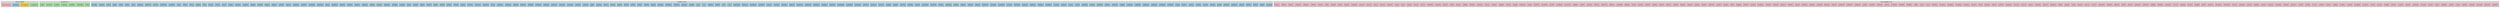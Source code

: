 digraph SLATEC_Zero_Dependencies {
  rankdir=TB;
  node [shape=box, style=filled];

  subgraph cluster_legend {
    label="Status Legend";
    style=filled;
    color=lightgray;
    legend_completed [label="Completed", fillcolor="#90EE90"];
    legend_in_progress [label="In Progress", fillcolor="#FFD700"];
    legend_available [label="Available", fillcolor="#87CEEB"];
    legend_not_available [label="Not Available", fillcolor="#FFB6C1"];
  }

  subgraph cluster_completed {
    label="Completed (7)";
    style=filled;
    color=lightgray;
    "CDIV" [fillcolor="#90EE90"];
    "DENORM" [fillcolor="#90EE90"];
    "ENORM" [fillcolor="#90EE90"];
    "I1MACH" [fillcolor="#90EE90"];
    "LSAME" [fillcolor="#90EE90"];
    "PYTHAG" [fillcolor="#90EE90"];
    "ZABS" [fillcolor="#90EE90"];
  }

  subgraph cluster_available {
    label="Available (161)";
    style=filled;
    color=lightgray;
    "AAAAAA" [fillcolor="#87CEEB"];
    "BCRH" [fillcolor="#87CEEB"];
    "BDIFF" [fillcolor="#87CEEB"];
    "BNFAC" [fillcolor="#87CEEB"];
    "BNSLV" [fillcolor="#87CEEB"];
    "BSPDOC" [fillcolor="#87CEEB"];
    "BSPLVN" [fillcolor="#87CEEB"];
    "BSRH" [fillcolor="#87CEEB"];
    "BVDER" [fillcolor="#87CEEB"];
    "CDCST" [fillcolor="#87CEEB"];
    "CDNTP" [fillcolor="#87CEEB"];
    "CDPSC" [fillcolor="#87CEEB"];
    "CDSCL" [fillcolor="#87CEEB"];
    "CFOD" [fillcolor="#87CEEB"];
    "CHKPR4" [fillcolor="#87CEEB"];
    "CHKPRM" [fillcolor="#87CEEB"];
    "CHKSN4" [fillcolor="#87CEEB"];
    "CHKSNG" [fillcolor="#87CEEB"];
    "CMPTR3" [fillcolor="#87CEEB"];
    "CMPTRX" [fillcolor="#87CEEB"];
    "CNBDI" [fillcolor="#87CEEB"];
    "CPEVLR" [fillcolor="#87CEEB"];
    "CPROC" [fillcolor="#87CEEB"];
    "CPROCP" [fillcolor="#87CEEB"];
    "CPROD" [fillcolor="#87CEEB"];
    "CPRODP" [fillcolor="#87CEEB"];
    "CRATI" [fillcolor="#87CEEB"];
    "CS1S2" [fillcolor="#87CEEB"];
    "CSHCH" [fillcolor="#87CEEB"];
    "CUCHK" [fillcolor="#87CEEB"];
    "D1MPYQ" [fillcolor="#87CEEB"];
    "DBDIFF" [fillcolor="#87CEEB"];
    "DBNFAC" [fillcolor="#87CEEB"];
    "DBNSLV" [fillcolor="#87CEEB"];
    "DBVDER" [fillcolor="#87CEEB"];
    "DCFOD" [fillcolor="#87CEEB"];
    "DDANRM" [fillcolor="#87CEEB"];
    "DDATRP" [fillcolor="#87CEEB"];
    "DDAWTS" [fillcolor="#87CEEB"];
    "DDCST" [fillcolor="#87CEEB"];
    "DDNTP" [fillcolor="#87CEEB"];
    "DDPSC" [fillcolor="#87CEEB"];
    "DDSCL" [fillcolor="#87CEEB"];
    "DEFEHL" [fillcolor="#87CEEB"];
    "DFEHL" [fillcolor="#87CEEB"];
    "DFSPVN" [fillcolor="#87CEEB"];
    "DHVNRM" [fillcolor="#87CEEB"];
    "DINTP" [fillcolor="#87CEEB"];
    "DINTRV" [fillcolor="#87CEEB"];
    "DINTYD" [fillcolor="#87CEEB"];
    "DJAIRY" [fillcolor="#87CEEB"];
    "DNBDI" [fillcolor="#87CEEB"];
    "DPLPFL" [fillcolor="#87CEEB"];
    "DPOLCF" [fillcolor="#87CEEB"];
    "DPOLVL" [fillcolor="#87CEEB"];
    "DQCHEB" [fillcolor="#87CEEB"];
    "DQFORM" [fillcolor="#87CEEB"];
    "DQMOMO" [fillcolor="#87CEEB"];
    "DQPSRT" [fillcolor="#87CEEB"];
    "DQRSLV" [fillcolor="#87CEEB"];
    "DQWGTC" [fillcolor="#87CEEB"];
    "DQWGTF" [fillcolor="#87CEEB"];
    "DQWGTS" [fillcolor="#87CEEB"];
    "DRSCO" [fillcolor="#87CEEB"];
    "DSOSSL" [fillcolor="#87CEEB"];
    "DSTOR1" [fillcolor="#87CEEB"];
    "DSVCO" [fillcolor="#87CEEB"];
    "DUSRMT" [fillcolor="#87CEEB"];
    "DVNRMS" [fillcolor="#87CEEB"];
    "DWNLT2" [fillcolor="#87CEEB"];
    "DWUPDT" [fillcolor="#87CEEB"];
    "DX" [fillcolor="#87CEEB"];
    "DX4" [fillcolor="#87CEEB"];
    "DXPSI" [fillcolor="#87CEEB"];
    "DXRED" [fillcolor="#87CEEB"];
    "DY" [fillcolor="#87CEEB"];
    "DY4" [fillcolor="#87CEEB"];
    "DYAIRY" [fillcolor="#87CEEB"];
    "FDUMP" [fillcolor="#87CEEB"];
    "FFTDOC" [fillcolor="#87CEEB"];
    "FUNDOC" [fillcolor="#87CEEB"];
    "HVNRM" [fillcolor="#87CEEB"];
    "INDXA" [fillcolor="#87CEEB"];
    "INDXB" [fillcolor="#87CEEB"];
    "INDXC" [fillcolor="#87CEEB"];
    "INTRV" [fillcolor="#87CEEB"];
    "INTYD" [fillcolor="#87CEEB"];
    "INXCA" [fillcolor="#87CEEB"];
    "INXCB" [fillcolor="#87CEEB"];
    "INXCC" [fillcolor="#87CEEB"];
    "J4SAVE" [fillcolor="#87CEEB"];
    "JAIRY" [fillcolor="#87CEEB"];
    "LA05ED" [fillcolor="#87CEEB"];
    "LA05ES" [fillcolor="#87CEEB"];
    "MC20AD" [fillcolor="#87CEEB"];
    "MC20AS" [fillcolor="#87CEEB"];
    "MINSO4" [fillcolor="#87CEEB"];
    "MINSOL" [fillcolor="#87CEEB"];
    "MPADD3" [fillcolor="#87CEEB"];
    "MPERR" [fillcolor="#87CEEB"];
    "MPMLP" [fillcolor="#87CEEB"];
    "MPSTR" [fillcolor="#87CEEB"];
    "ORTHO4" [fillcolor="#87CEEB"];
    "ORTHOG" [fillcolor="#87CEEB"];
    "PGSF" [fillcolor="#87CEEB"];
    "PIMACH" [fillcolor="#87CEEB"];
    "POLCOF" [fillcolor="#87CEEB"];
    "POLYVL" [fillcolor="#87CEEB"];
    "PPGSF" [fillcolor="#87CEEB"];
    "PPPSF" [fillcolor="#87CEEB"];
    "PPSGF" [fillcolor="#87CEEB"];
    "PPSPF" [fillcolor="#87CEEB"];
    "PROC" [fillcolor="#87CEEB"];
    "PROCP" [fillcolor="#87CEEB"];
    "PROD" [fillcolor="#87CEEB"];
    "PRODP" [fillcolor="#87CEEB"];
    "PSGF" [fillcolor="#87CEEB"];
    "QCHEB" [fillcolor="#87CEEB"];
    "QFORM" [fillcolor="#87CEEB"];
    "QMOMO" [fillcolor="#87CEEB"];
    "QPDOC" [fillcolor="#87CEEB"];
    "QPSRT" [fillcolor="#87CEEB"];
    "QRSOLV" [fillcolor="#87CEEB"];
    "QWGTC" [fillcolor="#87CEEB"];
    "QWGTF" [fillcolor="#87CEEB"];
    "QWGTS" [fillcolor="#87CEEB"];
    "R1MPYQ" [fillcolor="#87CEEB"];
    "RSCO" [fillcolor="#87CEEB"];
    "RWUPDT" [fillcolor="#87CEEB"];
    "SDANRM" [fillcolor="#87CEEB"];
    "SDATRP" [fillcolor="#87CEEB"];
    "SDAWTS" [fillcolor="#87CEEB"];
    "SDCST" [fillcolor="#87CEEB"];
    "SDNTP" [fillcolor="#87CEEB"];
    "SDPSC" [fillcolor="#87CEEB"];
    "SDSCL" [fillcolor="#87CEEB"];
    "SINTRP" [fillcolor="#87CEEB"];
    "SNBDI" [fillcolor="#87CEEB"];
    "SOSSOL" [fillcolor="#87CEEB"];
    "SPLPFL" [fillcolor="#87CEEB"];
    "STOR1" [fillcolor="#87CEEB"];
    "SVCO" [fillcolor="#87CEEB"];
    "TEVLC" [fillcolor="#87CEEB"];
    "TEVLS" [fillcolor="#87CEEB"];
    "TRI3" [fillcolor="#87CEEB"];
    "TRIDQ" [fillcolor="#87CEEB"];
    "TRIS4" [fillcolor="#87CEEB"];
    "TRISP" [fillcolor="#87CEEB"];
    "TRIX" [fillcolor="#87CEEB"];
    "USRMAT" [fillcolor="#87CEEB"];
    "VNWRMS" [fillcolor="#87CEEB"];
    "WNLT2" [fillcolor="#87CEEB"];
    "XERCNT" [fillcolor="#87CEEB"];
    "XERHLT" [fillcolor="#87CEEB"];
    "XPSI" [fillcolor="#87CEEB"];
    "XRED" [fillcolor="#87CEEB"];
    "YAIRY" [fillcolor="#87CEEB"];
    "ZEXP" [fillcolor="#87CEEB"];
    "ZMLT" [fillcolor="#87CEEB"];
    "ZSHCH" [fillcolor="#87CEEB"];
    "ZUCHK" [fillcolor="#87CEEB"];
  }

  subgraph cluster_not_available {
    label="Not Available (170)";
    style=filled;
    color=lightgray;
    "BAKVEC" [fillcolor="#FFB6C1"];
    "BALANC" [fillcolor="#FFB6C1"];
    "BALBAK" [fillcolor="#FFB6C1"];
    "BANDR" [fillcolor="#FFB6C1"];
    "BANDV" [fillcolor="#FFB6C1"];
    "CARG" [fillcolor="#FFB6C1"];
    "CAXPY" [fillcolor="#FFB6C1"];
    "CBABK2" [fillcolor="#FFB6C1"];
    "CBAL" [fillcolor="#FFB6C1"];
    "CCOPY" [fillcolor="#FFB6C1"];
    "CCOSH" [fillcolor="#FFB6C1"];
    "CDCDOT" [fillcolor="#FFB6C1"];
    "CDOTC" [fillcolor="#FFB6C1"];
    "CDOTU" [fillcolor="#FFB6C1"];
    "CFFTI1" [fillcolor="#FFB6C1"];
    "CGBDI" [fillcolor="#FFB6C1"];
    "CGTSL" [fillcolor="#FFB6C1"];
    "CHFIE" [fillcolor="#FFB6C1"];
    "CLOG10" [fillcolor="#FFB6C1"];
    "COMBAK" [fillcolor="#FFB6C1"];
    "CORTB" [fillcolor="#FFB6C1"];
    "COSDG" [fillcolor="#FFB6C1"];
    "CPBDI" [fillcolor="#FFB6C1"];
    "CPTSL" [fillcolor="#FFB6C1"];
    "CROTG" [fillcolor="#FFB6C1"];
    "CSCAL" [fillcolor="#FFB6C1"];
    "CSINH" [fillcolor="#FFB6C1"];
    "CSROT" [fillcolor="#FFB6C1"];
    "CSSCAL" [fillcolor="#FFB6C1"];
    "CSWAP" [fillcolor="#FFB6C1"];
    "D9UPAK" [fillcolor="#FFB6C1"];
    "DASUM" [fillcolor="#FFB6C1"];
    "DAXPY" [fillcolor="#FFB6C1"];
    "DBHIN" [fillcolor="#FFB6C1"];
    "DCDOT" [fillcolor="#FFB6C1"];
    "DCHFIE" [fillcolor="#FFB6C1"];
    "DCOPY" [fillcolor="#FFB6C1"];
    "DCOPYM" [fillcolor="#FFB6C1"];
    "DCOSDG" [fillcolor="#FFB6C1"];
    "DCPPLT" [fillcolor="#FFB6C1"];
    "DDOT" [fillcolor="#FFB6C1"];
    "DGBDI" [fillcolor="#FFB6C1"];
    "DGTSL" [fillcolor="#FFB6C1"];
    "DHEQR" [fillcolor="#FFB6C1"];
    "DLLTI2" [fillcolor="#FFB6C1"];
    "DLPDOC" [fillcolor="#FFB6C1"];
    "DNRM2" [fillcolor="#FFB6C1"];
    "DPBDI" [fillcolor="#FFB6C1"];
    "DPCHKT" [fillcolor="#FFB6C1"];
    "DPCHST" [fillcolor="#FFB6C1"];
    "DPTSL" [fillcolor="#FFB6C1"];
    "DROT" [fillcolor="#FFB6C1"];
    "DROTG" [fillcolor="#FFB6C1"];
    "DROTM" [fillcolor="#FFB6C1"];
    "DROTMG" [fillcolor="#FFB6C1"];
    "DS2LT" [fillcolor="#FFB6C1"];
    "DSCAL" [fillcolor="#FFB6C1"];
    "DSD2S" [fillcolor="#FFB6C1"];
    "DSDI" [fillcolor="#FFB6C1"];
    "DSDOT" [fillcolor="#FFB6C1"];
    "DSDS" [fillcolor="#FFB6C1"];
    "DSDSCL" [fillcolor="#FFB6C1"];
    "DSILUS" [fillcolor="#FFB6C1"];
    "DSINDG" [fillcolor="#FFB6C1"];
    "DSLI2" [fillcolor="#FFB6C1"];
    "DSLUI2" [fillcolor="#FFB6C1"];
    "DSLUI4" [fillcolor="#FFB6C1"];
    "DSMMI2" [fillcolor="#FFB6C1"];
    "DSMTV" [fillcolor="#FFB6C1"];
    "DSMV" [fillcolor="#FFB6C1"];
    "DSWAP" [fillcolor="#FFB6C1"];
    "DTIN" [fillcolor="#FFB6C1"];
    "DTOUT" [fillcolor="#FFB6C1"];
    "EISDOC" [fillcolor="#FFB6C1"];
    "ELMBAK" [fillcolor="#FFB6C1"];
    "ELMHES" [fillcolor="#FFB6C1"];
    "ELTRAN" [fillcolor="#FFB6C1"];
    "EZFFT1" [fillcolor="#FFB6C1"];
    "FIGI" [fillcolor="#FFB6C1"];
    "FIGI2" [fillcolor="#FFB6C1"];
    "HQR" [fillcolor="#FFB6C1"];
    "HTRIB3" [fillcolor="#FFB6C1"];
    "HTRIBK" [fillcolor="#FFB6C1"];
    "ICAMAX" [fillcolor="#FFB6C1"];
    "ICOPY" [fillcolor="#FFB6C1"];
    "IDAMAX" [fillcolor="#FFB6C1"];
    "ISAMAX" [fillcolor="#FFB6C1"];
    "ISWAP" [fillcolor="#FFB6C1"];
    "ORTBAK" [fillcolor="#FFB6C1"];
    "ORTHES" [fillcolor="#FFB6C1"];
    "ORTRAN" [fillcolor="#FFB6C1"];
    "PASSB" [fillcolor="#FFB6C1"];
    "PASSB2" [fillcolor="#FFB6C1"];
    "PASSB3" [fillcolor="#FFB6C1"];
    "PASSB4" [fillcolor="#FFB6C1"];
    "PASSB5" [fillcolor="#FFB6C1"];
    "PASSF" [fillcolor="#FFB6C1"];
    "PASSF2" [fillcolor="#FFB6C1"];
    "PASSF3" [fillcolor="#FFB6C1"];
    "PASSF4" [fillcolor="#FFB6C1"];
    "PASSF5" [fillcolor="#FFB6C1"];
    "PCHDOC" [fillcolor="#FFB6C1"];
    "PCHKT" [fillcolor="#FFB6C1"];
    "PCHST" [fillcolor="#FFB6C1"];
    "QZHES" [fillcolor="#FFB6C1"];
    "QZIT" [fillcolor="#FFB6C1"];
    "QZVAL" [fillcolor="#FFB6C1"];
    "QZVEC" [fillcolor="#FFB6C1"];
    "R9UPAK" [fillcolor="#FFB6C1"];
    "RADB2" [fillcolor="#FFB6C1"];
    "RADB3" [fillcolor="#FFB6C1"];
    "RADB4" [fillcolor="#FFB6C1"];
    "RADB5" [fillcolor="#FFB6C1"];
    "RADBG" [fillcolor="#FFB6C1"];
    "RADF2" [fillcolor="#FFB6C1"];
    "RADF3" [fillcolor="#FFB6C1"];
    "RADF4" [fillcolor="#FFB6C1"];
    "RADF5" [fillcolor="#FFB6C1"];
    "RADFG" [fillcolor="#FFB6C1"];
    "RAND" [fillcolor="#FFB6C1"];
    "REBAK" [fillcolor="#FFB6C1"];
    "REBAKB" [fillcolor="#FFB6C1"];
    "REDUC" [fillcolor="#FFB6C1"];
    "REDUC2" [fillcolor="#FFB6C1"];
    "RFFTI1" [fillcolor="#FFB6C1"];
    "SASUM" [fillcolor="#FFB6C1"];
    "SAXPY" [fillcolor="#FFB6C1"];
    "SBHIN" [fillcolor="#FFB6C1"];
    "SCASUM" [fillcolor="#FFB6C1"];
    "SCNRM2" [fillcolor="#FFB6C1"];
    "SCOPY" [fillcolor="#FFB6C1"];
    "SCOPYM" [fillcolor="#FFB6C1"];
    "SCPPLT" [fillcolor="#FFB6C1"];
    "SDOT" [fillcolor="#FFB6C1"];
    "SDSDOT" [fillcolor="#FFB6C1"];
    "SGBDI" [fillcolor="#FFB6C1"];
    "SGTSL" [fillcolor="#FFB6C1"];
    "SHEQR" [fillcolor="#FFB6C1"];
    "SINDG" [fillcolor="#FFB6C1"];
    "SLLTI2" [fillcolor="#FFB6C1"];
    "SLPDOC" [fillcolor="#FFB6C1"];
    "SNRM2" [fillcolor="#FFB6C1"];
    "SPBDI" [fillcolor="#FFB6C1"];
    "SPTSL" [fillcolor="#FFB6C1"];
    "SROT" [fillcolor="#FFB6C1"];
    "SROTG" [fillcolor="#FFB6C1"];
    "SROTM" [fillcolor="#FFB6C1"];
    "SROTMG" [fillcolor="#FFB6C1"];
    "SS2LT" [fillcolor="#FFB6C1"];
    "SSCAL" [fillcolor="#FFB6C1"];
    "SSD2S" [fillcolor="#FFB6C1"];
    "SSDI" [fillcolor="#FFB6C1"];
    "SSDS" [fillcolor="#FFB6C1"];
    "SSDSCL" [fillcolor="#FFB6C1"];
    "SSILUS" [fillcolor="#FFB6C1"];
    "SSLI2" [fillcolor="#FFB6C1"];
    "SSLUI2" [fillcolor="#FFB6C1"];
    "SSLUI4" [fillcolor="#FFB6C1"];
    "SSMMI2" [fillcolor="#FFB6C1"];
    "SSMTV" [fillcolor="#FFB6C1"];
    "SSMV" [fillcolor="#FFB6C1"];
    "SSWAP" [fillcolor="#FFB6C1"];
    "STIN" [fillcolor="#FFB6C1"];
    "STOUT" [fillcolor="#FFB6C1"];
    "TINVIT" [fillcolor="#FFB6C1"];
    "TRBAK1" [fillcolor="#FFB6C1"];
    "TRBAK3" [fillcolor="#FFB6C1"];
    "TRED1" [fillcolor="#FFB6C1"];
    "TRED2" [fillcolor="#FFB6C1"];
    "TRED3" [fillcolor="#FFB6C1"];
  }

}

